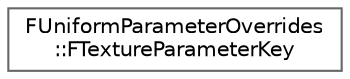 digraph "Graphical Class Hierarchy"
{
 // INTERACTIVE_SVG=YES
 // LATEX_PDF_SIZE
  bgcolor="transparent";
  edge [fontname=Helvetica,fontsize=10,labelfontname=Helvetica,labelfontsize=10];
  node [fontname=Helvetica,fontsize=10,shape=box,height=0.2,width=0.4];
  rankdir="LR";
  Node0 [id="Node000000",label="FUniformParameterOverrides\l::FTextureParameterKey",height=0.2,width=0.4,color="grey40", fillcolor="white", style="filled",URL="$d3/d0d/structFUniformParameterOverrides_1_1FTextureParameterKey.html",tooltip=" "];
}
